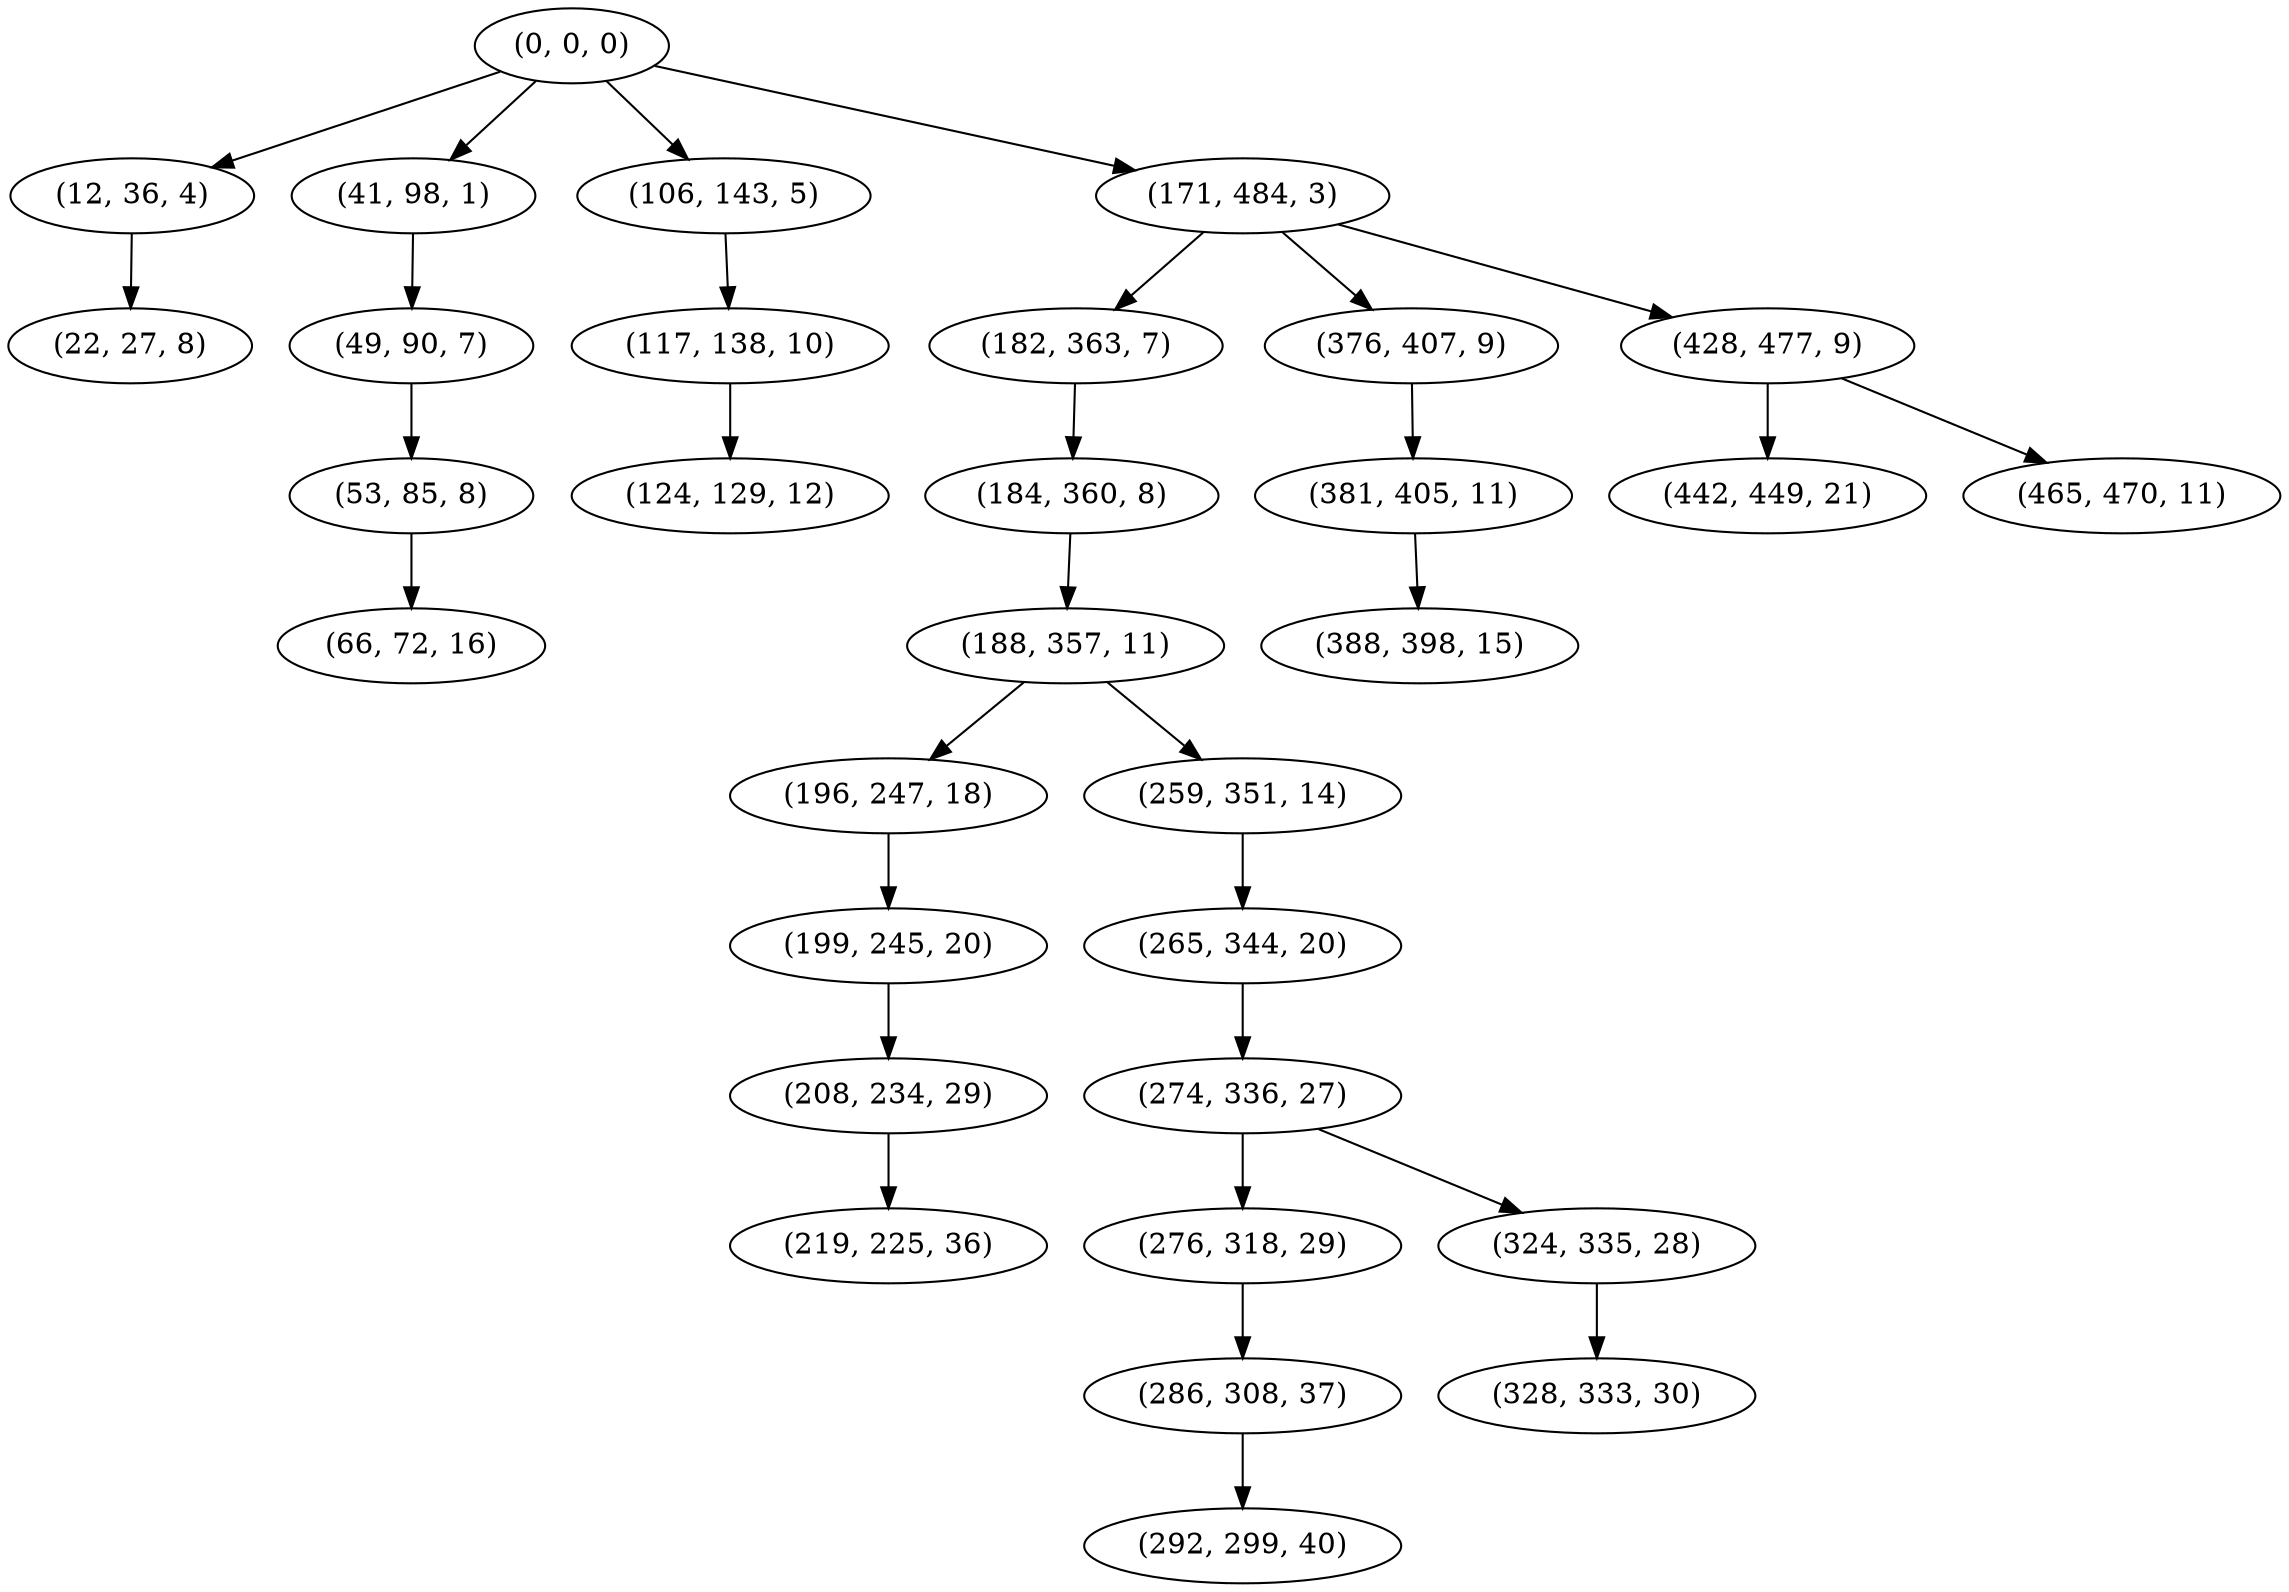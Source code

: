 digraph tree {
    "(0, 0, 0)";
    "(12, 36, 4)";
    "(22, 27, 8)";
    "(41, 98, 1)";
    "(49, 90, 7)";
    "(53, 85, 8)";
    "(66, 72, 16)";
    "(106, 143, 5)";
    "(117, 138, 10)";
    "(124, 129, 12)";
    "(171, 484, 3)";
    "(182, 363, 7)";
    "(184, 360, 8)";
    "(188, 357, 11)";
    "(196, 247, 18)";
    "(199, 245, 20)";
    "(208, 234, 29)";
    "(219, 225, 36)";
    "(259, 351, 14)";
    "(265, 344, 20)";
    "(274, 336, 27)";
    "(276, 318, 29)";
    "(286, 308, 37)";
    "(292, 299, 40)";
    "(324, 335, 28)";
    "(328, 333, 30)";
    "(376, 407, 9)";
    "(381, 405, 11)";
    "(388, 398, 15)";
    "(428, 477, 9)";
    "(442, 449, 21)";
    "(465, 470, 11)";
    "(0, 0, 0)" -> "(12, 36, 4)";
    "(0, 0, 0)" -> "(41, 98, 1)";
    "(0, 0, 0)" -> "(106, 143, 5)";
    "(0, 0, 0)" -> "(171, 484, 3)";
    "(12, 36, 4)" -> "(22, 27, 8)";
    "(41, 98, 1)" -> "(49, 90, 7)";
    "(49, 90, 7)" -> "(53, 85, 8)";
    "(53, 85, 8)" -> "(66, 72, 16)";
    "(106, 143, 5)" -> "(117, 138, 10)";
    "(117, 138, 10)" -> "(124, 129, 12)";
    "(171, 484, 3)" -> "(182, 363, 7)";
    "(171, 484, 3)" -> "(376, 407, 9)";
    "(171, 484, 3)" -> "(428, 477, 9)";
    "(182, 363, 7)" -> "(184, 360, 8)";
    "(184, 360, 8)" -> "(188, 357, 11)";
    "(188, 357, 11)" -> "(196, 247, 18)";
    "(188, 357, 11)" -> "(259, 351, 14)";
    "(196, 247, 18)" -> "(199, 245, 20)";
    "(199, 245, 20)" -> "(208, 234, 29)";
    "(208, 234, 29)" -> "(219, 225, 36)";
    "(259, 351, 14)" -> "(265, 344, 20)";
    "(265, 344, 20)" -> "(274, 336, 27)";
    "(274, 336, 27)" -> "(276, 318, 29)";
    "(274, 336, 27)" -> "(324, 335, 28)";
    "(276, 318, 29)" -> "(286, 308, 37)";
    "(286, 308, 37)" -> "(292, 299, 40)";
    "(324, 335, 28)" -> "(328, 333, 30)";
    "(376, 407, 9)" -> "(381, 405, 11)";
    "(381, 405, 11)" -> "(388, 398, 15)";
    "(428, 477, 9)" -> "(442, 449, 21)";
    "(428, 477, 9)" -> "(465, 470, 11)";
}
